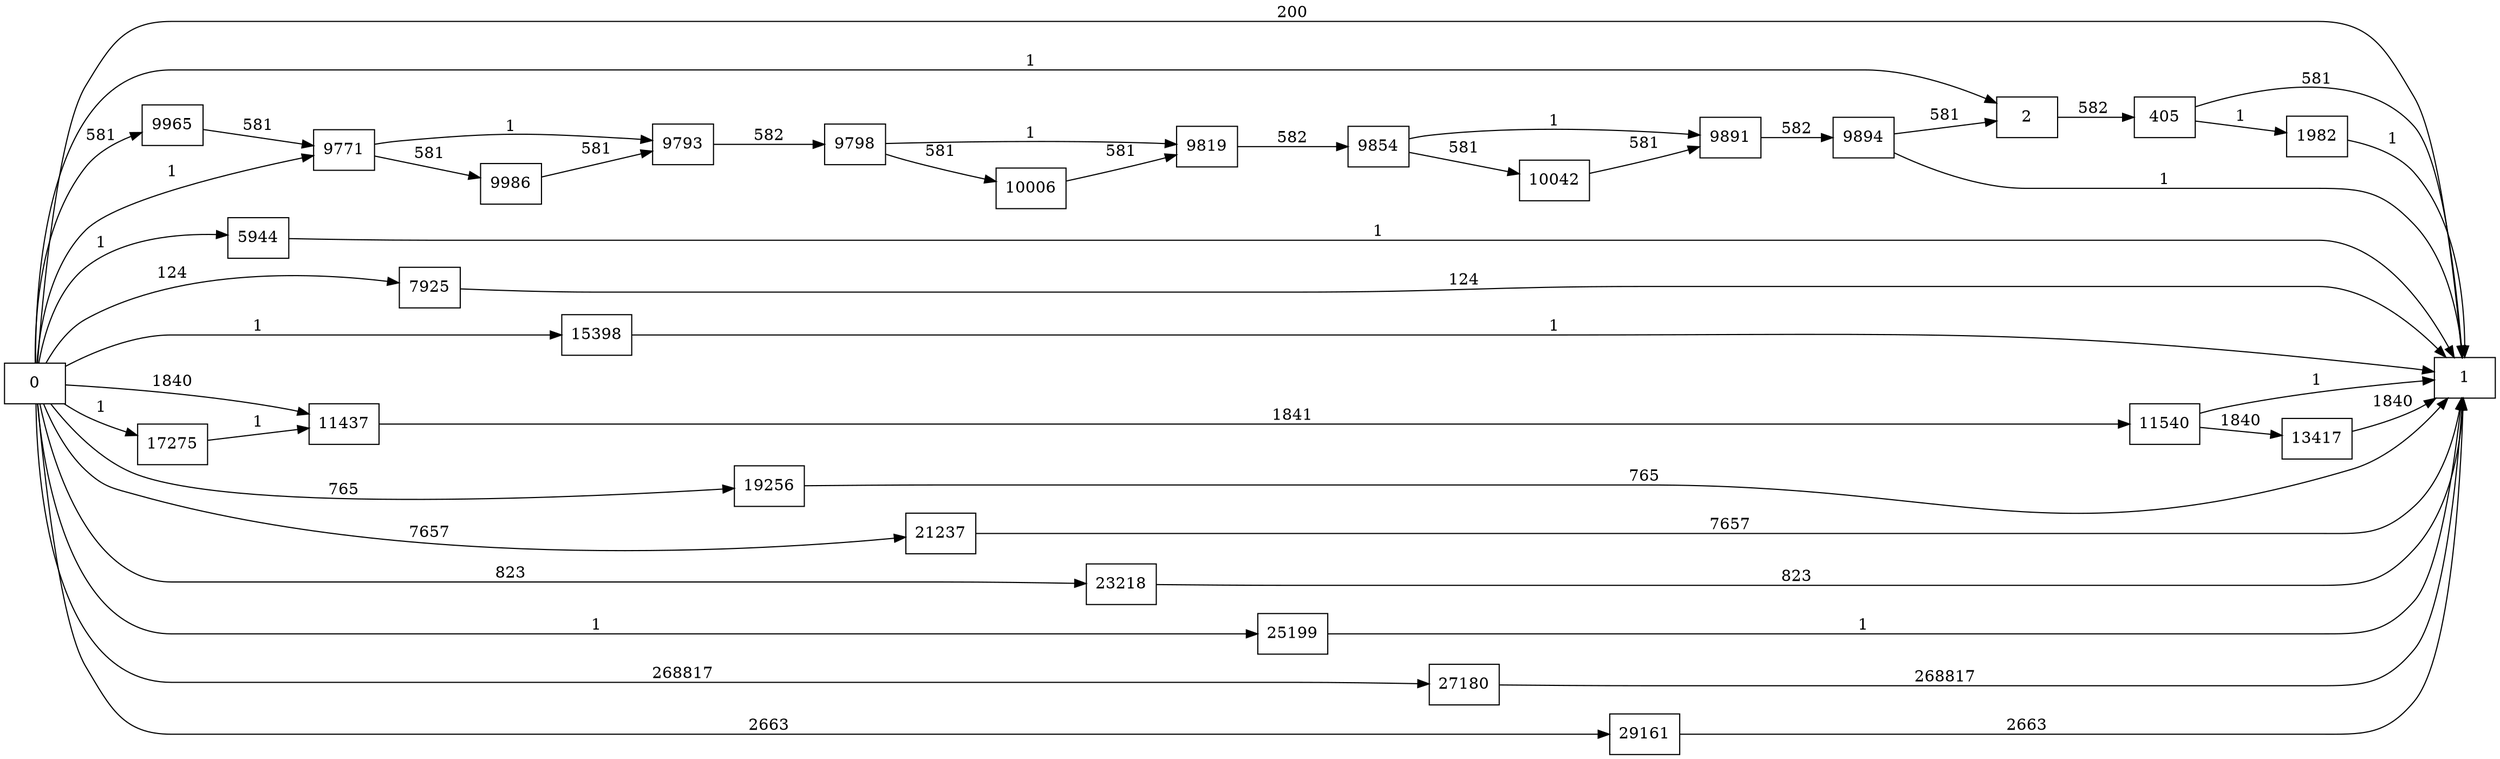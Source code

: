 digraph {
	graph [rankdir=LR]
	node [shape=rectangle]
	2 -> 405 [label=582]
	405 -> 1 [label=581]
	405 -> 1982 [label=1]
	1982 -> 1 [label=1]
	5944 -> 1 [label=1]
	7925 -> 1 [label=124]
	9771 -> 9793 [label=1]
	9771 -> 9986 [label=581]
	9793 -> 9798 [label=582]
	9798 -> 9819 [label=1]
	9798 -> 10006 [label=581]
	9819 -> 9854 [label=582]
	9854 -> 9891 [label=1]
	9854 -> 10042 [label=581]
	9891 -> 9894 [label=582]
	9894 -> 1 [label=1]
	9894 -> 2 [label=581]
	9965 -> 9771 [label=581]
	9986 -> 9793 [label=581]
	10006 -> 9819 [label=581]
	10042 -> 9891 [label=581]
	11437 -> 11540 [label=1841]
	11540 -> 1 [label=1]
	11540 -> 13417 [label=1840]
	13417 -> 1 [label=1840]
	15398 -> 1 [label=1]
	17275 -> 11437 [label=1]
	19256 -> 1 [label=765]
	21237 -> 1 [label=7657]
	23218 -> 1 [label=823]
	25199 -> 1 [label=1]
	27180 -> 1 [label=268817]
	29161 -> 1 [label=2663]
	0 -> 2 [label=1]
	0 -> 11437 [label=1840]
	0 -> 1 [label=200]
	0 -> 5944 [label=1]
	0 -> 7925 [label=124]
	0 -> 9771 [label=1]
	0 -> 9965 [label=581]
	0 -> 15398 [label=1]
	0 -> 17275 [label=1]
	0 -> 19256 [label=765]
	0 -> 21237 [label=7657]
	0 -> 23218 [label=823]
	0 -> 25199 [label=1]
	0 -> 27180 [label=268817]
	0 -> 29161 [label=2663]
}
